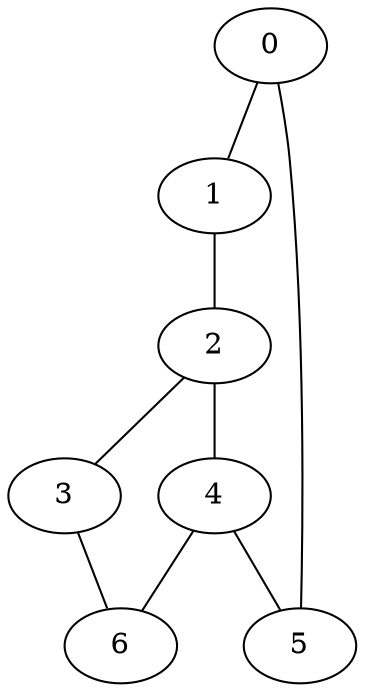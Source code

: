 graph "sampletest150-mod3_image1.bmp" {
	0	 [type=corner,
		x=16,
		y="-17"];
	1	 [type=corner,
		x=516,
		y="-9"];
	0 -- 1	 [angle0=".02",
		frequency=1,
		type0=line];
	5	 [type=corner,
		x=16,
		y=432];
	0 -- 5	 [angle0="-1.57",
		frequency=1,
		type0=line];
	2	 [type=intersection,
		x=497,
		y=476];
	1 -- 2	 [angle0="-1.53",
		frequency=1,
		type0=line];
	3	 [type=corner,
		x=513,
		y=532];
	2 -- 3	 [angle0="1.29",
		frequency=1,
		type0=line];
	4	 [type=intersection,
		x=13,
		y=466];
	2 -- 4	 [angle0=".02",
		frequency=1,
		type0=line];
	6	 [type=corner,
		x=12,
		y=535];
	3 -- 6	 [angle0="-.01",
		frequency=1,
		type0=line];
	4 -- 5	 [angle0="-1.48",
		frequency=1,
		type0=line];
	4 -- 6	 [angle0="-1.56",
		frequency=1,
		type0=line];
}
